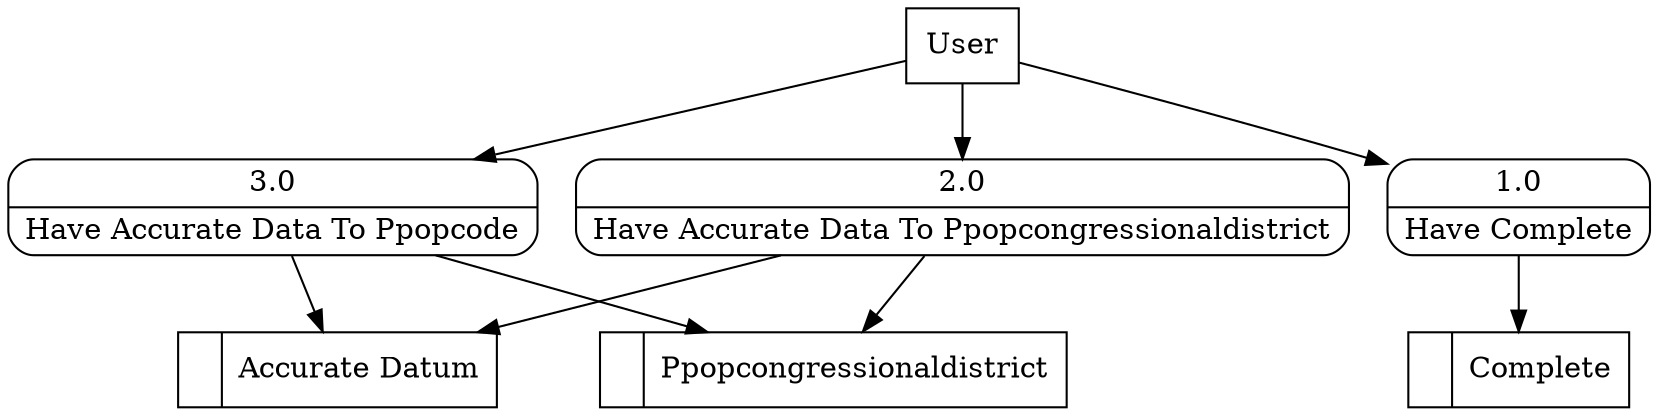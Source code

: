 digraph dfd2{ 
node[shape=record]
200 [label="<f0>  |<f1> Ppopcongressionaldistrict " ];
201 [label="<f0>  |<f1> Complete " ];
202 [label="<f0>  |<f1> Accurate Datum " ];
203 [label="User" shape=box];
204 [label="{<f0> 1.0|<f1> Have Complete }" shape=Mrecord];
205 [label="{<f0> 2.0|<f1> Have Accurate Data To Ppopcongressionaldistrict }" shape=Mrecord];
206 [label="{<f0> 3.0|<f1> Have Accurate Data To Ppopcode }" shape=Mrecord];
203 -> 204
203 -> 205
203 -> 206
204 -> 201
205 -> 200
205 -> 202
206 -> 202
206 -> 200
}